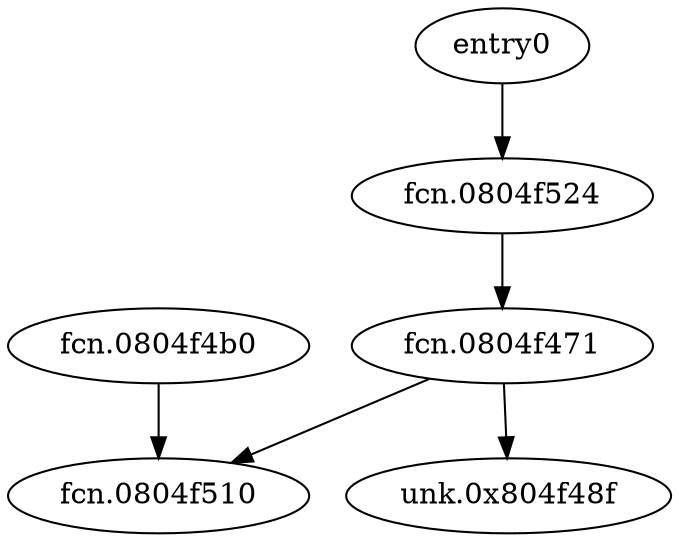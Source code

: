 digraph code {
  "0x0804e8d0" [label="entry0"];
  "0x0804e8d0" -> "0x0804f524";
  "0x0804f524" [label="fcn.0804f524"];
  "0x0804f4b0" [label="fcn.0804f4b0"];
  "0x0804f4b0" -> "0x0804f510";
  "0x0804f510" [label="fcn.0804f510"];
  "0x0804f524" [label="fcn.0804f524"];
  "0x0804f524" -> "0x0804f471";
  "0x0804f471" [label="fcn.0804f471"];
  "0x0804f471" [label="fcn.0804f471"];
  "0x0804f471" -> "0x0804f48f";
  "0x0804f48f" [label="unk.0x804f48f"];
  "0x0804f471" -> "0x0804f510";
  "0x0804f510" [label="fcn.0804f510"];
}